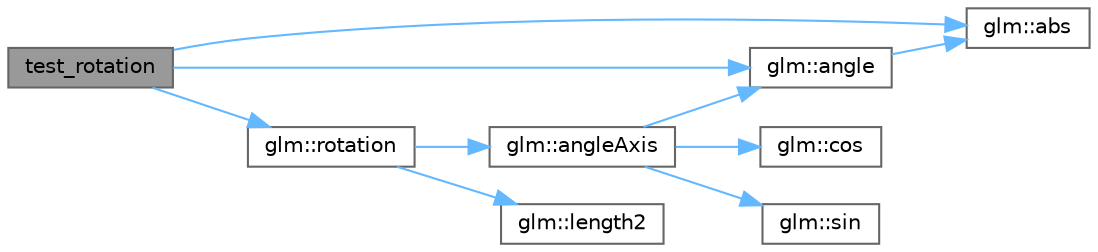 digraph "test_rotation"
{
 // LATEX_PDF_SIZE
  bgcolor="transparent";
  edge [fontname=Helvetica,fontsize=10,labelfontname=Helvetica,labelfontsize=10];
  node [fontname=Helvetica,fontsize=10,shape=box,height=0.2,width=0.4];
  rankdir="LR";
  Node1 [id="Node000001",label="test_rotation",height=0.2,width=0.4,color="gray40", fillcolor="grey60", style="filled", fontcolor="black",tooltip=" "];
  Node1 -> Node2 [id="edge10_Node000001_Node000002",color="steelblue1",style="solid",tooltip=" "];
  Node2 [id="Node000002",label="glm::abs",height=0.2,width=0.4,color="grey40", fillcolor="white", style="filled",URL="$group__core__func__common.html#ga439e60a72eadecfeda2df5449c613a64",tooltip=" "];
  Node1 -> Node3 [id="edge11_Node000001_Node000003",color="steelblue1",style="solid",tooltip=" "];
  Node3 [id="Node000003",label="glm::angle",height=0.2,width=0.4,color="grey40", fillcolor="white", style="filled",URL="$group__ext__quaternion__trigonometric.html#ga8aa248b31d5ade470c87304df5eb7bd8",tooltip=" "];
  Node3 -> Node2 [id="edge12_Node000003_Node000002",color="steelblue1",style="solid",tooltip=" "];
  Node1 -> Node4 [id="edge13_Node000001_Node000004",color="steelblue1",style="solid",tooltip=" "];
  Node4 [id="Node000004",label="glm::rotation",height=0.2,width=0.4,color="grey40", fillcolor="white", style="filled",URL="$group__gtx__quaternion.html#gadbb992b52cef49dd3b11966e34260d17",tooltip=" "];
  Node4 -> Node5 [id="edge14_Node000004_Node000005",color="steelblue1",style="solid",tooltip=" "];
  Node5 [id="Node000005",label="glm::angleAxis",height=0.2,width=0.4,color="grey40", fillcolor="white", style="filled",URL="$group__ext__quaternion__trigonometric.html#gaff39bc5f51f734fea1170ba68da07268",tooltip=" "];
  Node5 -> Node3 [id="edge15_Node000005_Node000003",color="steelblue1",style="solid",tooltip=" "];
  Node5 -> Node6 [id="edge16_Node000005_Node000006",color="steelblue1",style="solid",tooltip=" "];
  Node6 [id="Node000006",label="glm::cos",height=0.2,width=0.4,color="grey40", fillcolor="white", style="filled",URL="$group__core__func__trigonometric.html#ga54745147add8b4fa05642f5c71f6833e",tooltip=" "];
  Node5 -> Node7 [id="edge17_Node000005_Node000007",color="steelblue1",style="solid",tooltip=" "];
  Node7 [id="Node000007",label="glm::sin",height=0.2,width=0.4,color="grey40", fillcolor="white", style="filled",URL="$group__core__func__trigonometric.html#ga3fcdcfa2d2ac38de9ba1885cd1c79414",tooltip=" "];
  Node4 -> Node8 [id="edge18_Node000004_Node000008",color="steelblue1",style="solid",tooltip=" "];
  Node8 [id="Node000008",label="glm::length2",height=0.2,width=0.4,color="grey40", fillcolor="white", style="filled",URL="$group__gtx__norm.html#ga8d1789651050adb7024917984b41c3de",tooltip=" "];
}
